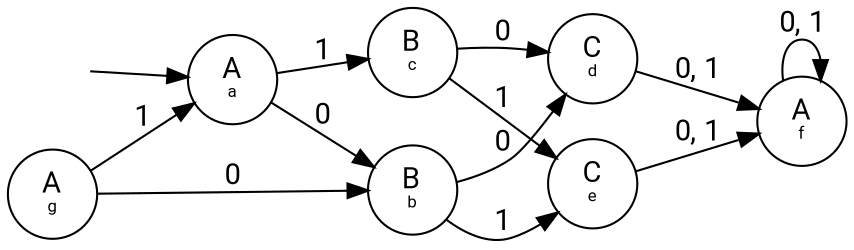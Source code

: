 digraph DFAPlusPlus{
	resolution=250;
	rankdir=LR;
	node [fontname = "roboto"]
	edge [fontname = "roboto"]
	node [ shape = circle ];
	start [ style = invis, label = "" ];
	start -> "a";
	"a" [ label = <A<br/><FONT POINT-SIZE="8">a</FONT>> ];
	"a" -> "b" [ label = "0" ];
	"a" -> "c" [ label = "1" ];
	"b" [ label = <B<br/><FONT POINT-SIZE="8">b</FONT>> ];
	"b" -> "d" [ label = "0" ];
	"b" -> "e" [ label = "1" ];
	"c" [ label = <B<br/><FONT POINT-SIZE="8">c</FONT>> ];
	"c" -> "d" [ label = "0" ];
	"c" -> "e" [ label = "1" ];
	"d" [ label = <C<br/><FONT POINT-SIZE="8">d</FONT>> ];
	"d" -> "f" [ label = "0, 1" ];
	"e" [ label = <C<br/><FONT POINT-SIZE="8">e</FONT>> ];
	"e" -> "f" [ label = "0, 1" ];
	"f" [ label = <A<br/><FONT POINT-SIZE="8">f</FONT>> ];
	"f" -> "f" [ label = "0, 1" ];
	"g" [ label = <A<br/><FONT POINT-SIZE="8">g</FONT>> ];
	"g" -> "a" [ label = "1" ];
	"g" -> "b" [ label = "0" ];
}